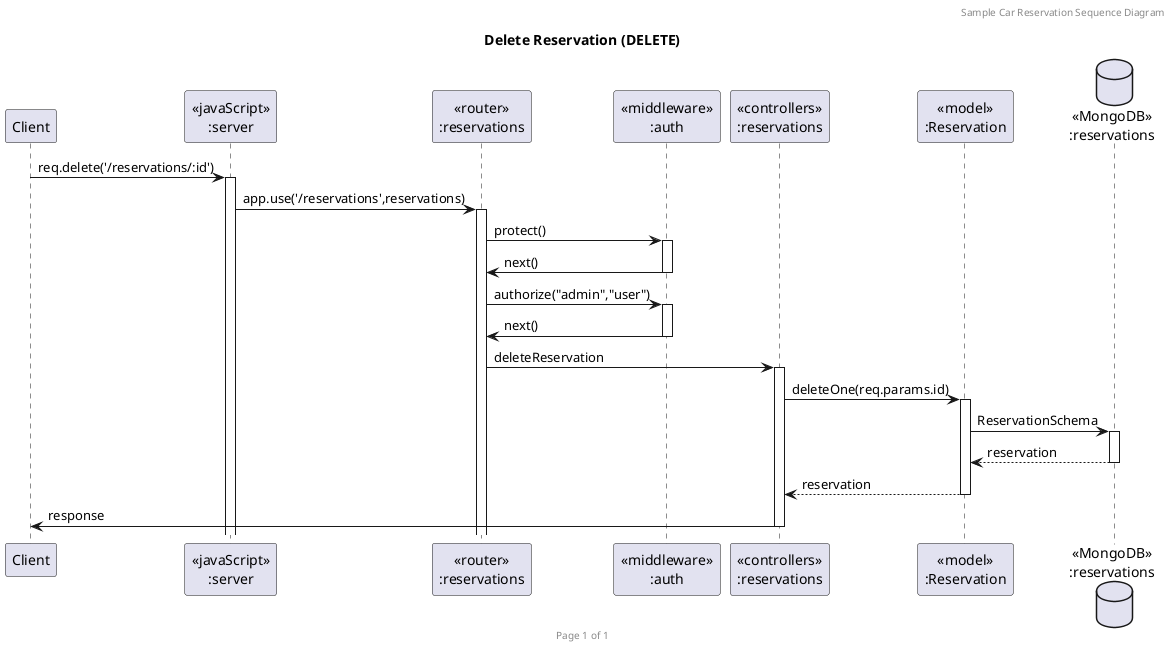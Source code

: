@startuml Manage Reservation (DELETE)

header Sample Car Reservation Sequence Diagram
footer Page %page% of %lastpage%
title "Delete Reservation (DELETE)"

participant "Client" as client
participant "<<javaScript>>\n:server" as server
participant "<<router>>\n:reservations" as routerReservations
participant "<<middleware>>\n:auth" as authMiddleware
participant "<<controllers>>\n:reservations" as controllersReservations
participant "<<model>>\n:Reservation" as modelReservation
database "<<MongoDB>>\n:reservations" as ReservationsDatabase

client->server ++:req.delete('/reservations/:id')
server->routerReservations ++:app.use('/reservations',reservations)
routerReservations -> authMiddleware ++: protect()
routerReservations <- authMiddleware --: next()
routerReservations -> authMiddleware ++: authorize("admin","user")
routerReservations <- authMiddleware --: next()
routerReservations -> controllersReservations ++:deleteReservation
controllersReservations -> modelReservation ++:deleteOne(req.params.id)
modelReservation -> ReservationsDatabase ++: ReservationSchema
ReservationsDatabase --> modelReservation --: reservation
controllersReservations <-- modelReservation --: reservation
controllersReservations->client --:response



@enduml